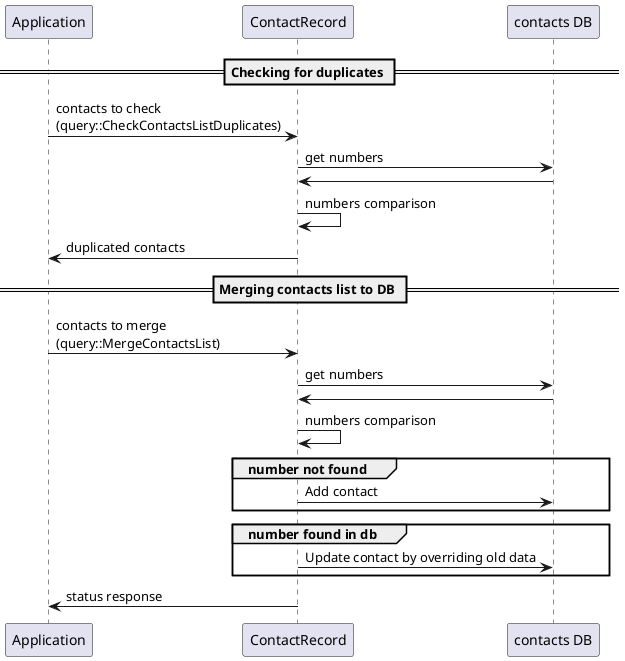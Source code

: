 @startuml

participant "Application" as app
participant "ContactRecord" as rec
participant "contacts DB" as db

== Checking for duplicates ==

app -> rec : contacts to check\n(query::CheckContactsListDuplicates)
rec -> db : get numbers
db -> rec
rec -> rec : numbers comparison
rec -> app : duplicated contacts

== Merging contacts list to DB ==

app -> rec : contacts to merge\n(query::MergeContactsList)
rec -> db : get numbers
db -> rec
rec -> rec : numbers comparison

group number not found
    rec -> db : Add contact
end
group number found in db
    rec -> db : Update contact by overriding old data
end
rec -> app : status response

@enduml